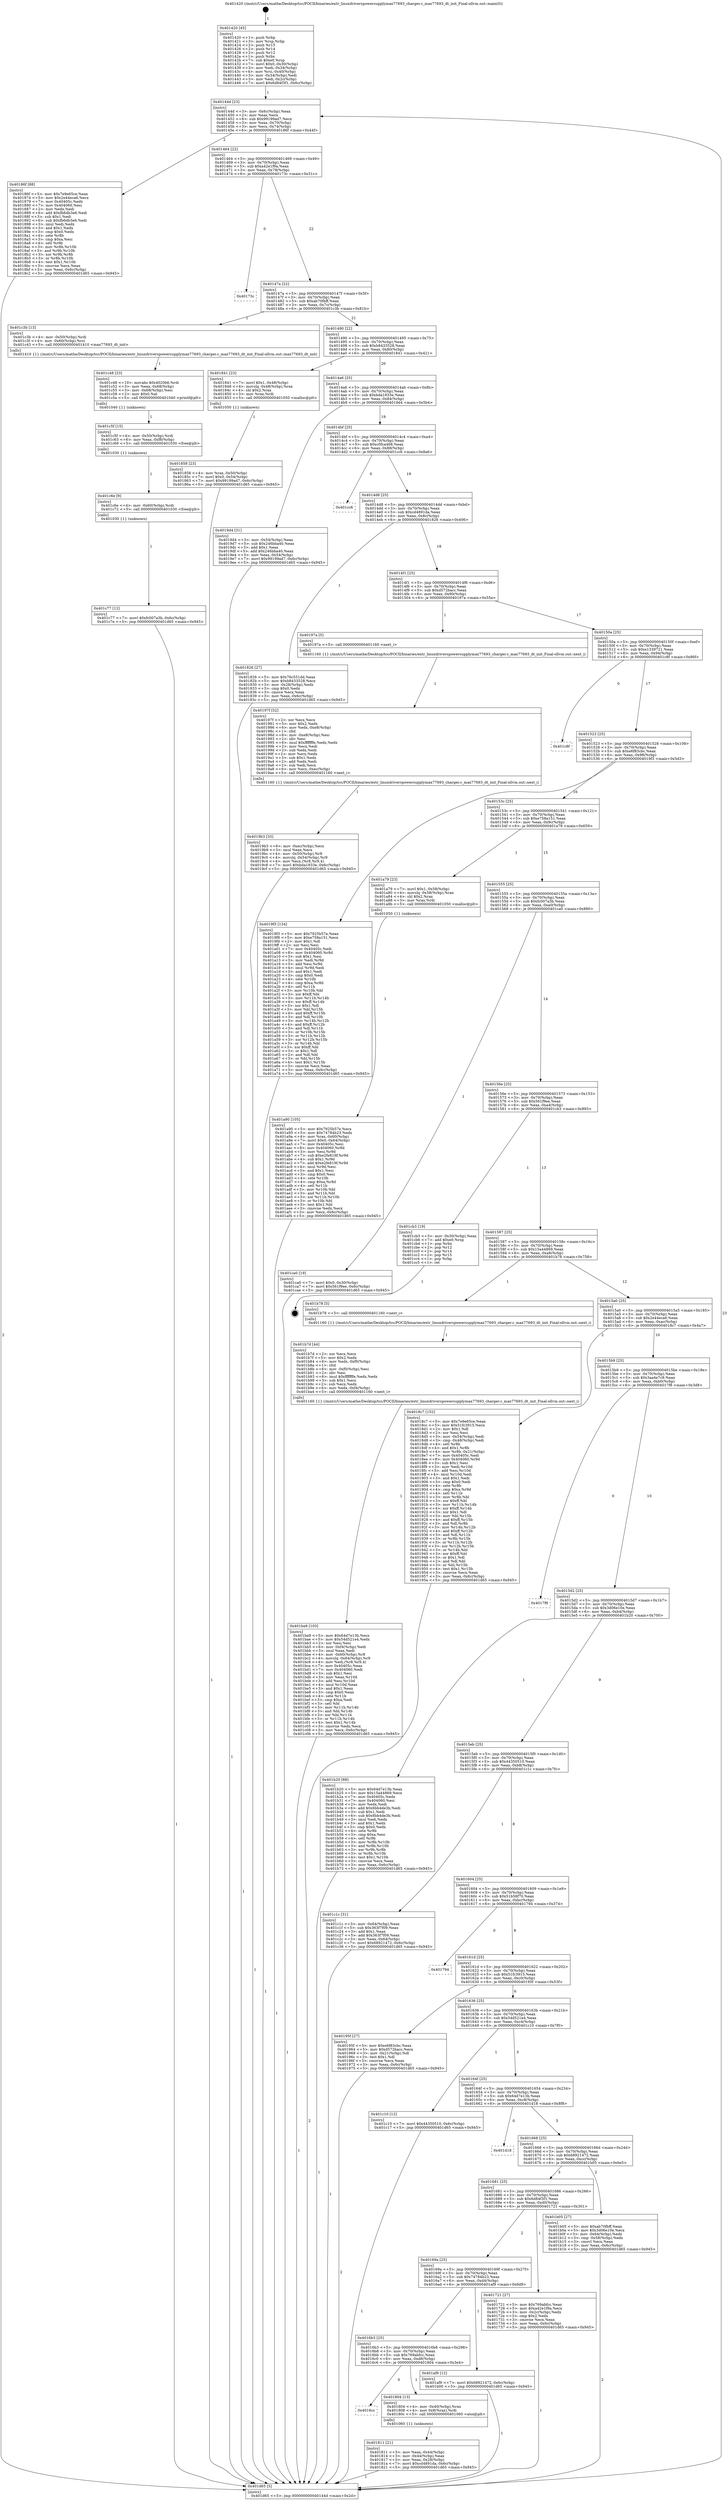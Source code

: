 digraph "0x401420" {
  label = "0x401420 (/mnt/c/Users/mathe/Desktop/tcc/POCII/binaries/extr_linuxdriverspowersupplymax77693_charger.c_max77693_dt_init_Final-ollvm.out::main(0))"
  labelloc = "t"
  node[shape=record]

  Entry [label="",width=0.3,height=0.3,shape=circle,fillcolor=black,style=filled]
  "0x40144d" [label="{
     0x40144d [23]\l
     | [instrs]\l
     &nbsp;&nbsp;0x40144d \<+3\>: mov -0x6c(%rbp),%eax\l
     &nbsp;&nbsp;0x401450 \<+2\>: mov %eax,%ecx\l
     &nbsp;&nbsp;0x401452 \<+6\>: sub $0x99199ad7,%ecx\l
     &nbsp;&nbsp;0x401458 \<+3\>: mov %eax,-0x70(%rbp)\l
     &nbsp;&nbsp;0x40145b \<+3\>: mov %ecx,-0x74(%rbp)\l
     &nbsp;&nbsp;0x40145e \<+6\>: je 000000000040186f \<main+0x44f\>\l
  }"]
  "0x40186f" [label="{
     0x40186f [88]\l
     | [instrs]\l
     &nbsp;&nbsp;0x40186f \<+5\>: mov $0x7e9e65ce,%eax\l
     &nbsp;&nbsp;0x401874 \<+5\>: mov $0x2e44eca6,%ecx\l
     &nbsp;&nbsp;0x401879 \<+7\>: mov 0x40405c,%edx\l
     &nbsp;&nbsp;0x401880 \<+7\>: mov 0x404060,%esi\l
     &nbsp;&nbsp;0x401887 \<+2\>: mov %edx,%edi\l
     &nbsp;&nbsp;0x401889 \<+6\>: add $0xfb6db3e6,%edi\l
     &nbsp;&nbsp;0x40188f \<+3\>: sub $0x1,%edi\l
     &nbsp;&nbsp;0x401892 \<+6\>: sub $0xfb6db3e6,%edi\l
     &nbsp;&nbsp;0x401898 \<+3\>: imul %edi,%edx\l
     &nbsp;&nbsp;0x40189b \<+3\>: and $0x1,%edx\l
     &nbsp;&nbsp;0x40189e \<+3\>: cmp $0x0,%edx\l
     &nbsp;&nbsp;0x4018a1 \<+4\>: sete %r8b\l
     &nbsp;&nbsp;0x4018a5 \<+3\>: cmp $0xa,%esi\l
     &nbsp;&nbsp;0x4018a8 \<+4\>: setl %r9b\l
     &nbsp;&nbsp;0x4018ac \<+3\>: mov %r8b,%r10b\l
     &nbsp;&nbsp;0x4018af \<+3\>: and %r9b,%r10b\l
     &nbsp;&nbsp;0x4018b2 \<+3\>: xor %r9b,%r8b\l
     &nbsp;&nbsp;0x4018b5 \<+3\>: or %r8b,%r10b\l
     &nbsp;&nbsp;0x4018b8 \<+4\>: test $0x1,%r10b\l
     &nbsp;&nbsp;0x4018bc \<+3\>: cmovne %ecx,%eax\l
     &nbsp;&nbsp;0x4018bf \<+3\>: mov %eax,-0x6c(%rbp)\l
     &nbsp;&nbsp;0x4018c2 \<+5\>: jmp 0000000000401d65 \<main+0x945\>\l
  }"]
  "0x401464" [label="{
     0x401464 [22]\l
     | [instrs]\l
     &nbsp;&nbsp;0x401464 \<+5\>: jmp 0000000000401469 \<main+0x49\>\l
     &nbsp;&nbsp;0x401469 \<+3\>: mov -0x70(%rbp),%eax\l
     &nbsp;&nbsp;0x40146c \<+5\>: sub $0xa42e1f9a,%eax\l
     &nbsp;&nbsp;0x401471 \<+3\>: mov %eax,-0x78(%rbp)\l
     &nbsp;&nbsp;0x401474 \<+6\>: je 000000000040173c \<main+0x31c\>\l
  }"]
  Exit [label="",width=0.3,height=0.3,shape=circle,fillcolor=black,style=filled,peripheries=2]
  "0x40173c" [label="{
     0x40173c\l
  }", style=dashed]
  "0x40147a" [label="{
     0x40147a [22]\l
     | [instrs]\l
     &nbsp;&nbsp;0x40147a \<+5\>: jmp 000000000040147f \<main+0x5f\>\l
     &nbsp;&nbsp;0x40147f \<+3\>: mov -0x70(%rbp),%eax\l
     &nbsp;&nbsp;0x401482 \<+5\>: sub $0xab70fbff,%eax\l
     &nbsp;&nbsp;0x401487 \<+3\>: mov %eax,-0x7c(%rbp)\l
     &nbsp;&nbsp;0x40148a \<+6\>: je 0000000000401c3b \<main+0x81b\>\l
  }"]
  "0x401c77" [label="{
     0x401c77 [12]\l
     | [instrs]\l
     &nbsp;&nbsp;0x401c77 \<+7\>: movl $0xfc007a3b,-0x6c(%rbp)\l
     &nbsp;&nbsp;0x401c7e \<+5\>: jmp 0000000000401d65 \<main+0x945\>\l
  }"]
  "0x401c3b" [label="{
     0x401c3b [13]\l
     | [instrs]\l
     &nbsp;&nbsp;0x401c3b \<+4\>: mov -0x50(%rbp),%rdi\l
     &nbsp;&nbsp;0x401c3f \<+4\>: mov -0x60(%rbp),%rsi\l
     &nbsp;&nbsp;0x401c43 \<+5\>: call 0000000000401410 \<max77693_dt_init\>\l
     | [calls]\l
     &nbsp;&nbsp;0x401410 \{1\} (/mnt/c/Users/mathe/Desktop/tcc/POCII/binaries/extr_linuxdriverspowersupplymax77693_charger.c_max77693_dt_init_Final-ollvm.out::max77693_dt_init)\l
  }"]
  "0x401490" [label="{
     0x401490 [22]\l
     | [instrs]\l
     &nbsp;&nbsp;0x401490 \<+5\>: jmp 0000000000401495 \<main+0x75\>\l
     &nbsp;&nbsp;0x401495 \<+3\>: mov -0x70(%rbp),%eax\l
     &nbsp;&nbsp;0x401498 \<+5\>: sub $0xb8433528,%eax\l
     &nbsp;&nbsp;0x40149d \<+3\>: mov %eax,-0x80(%rbp)\l
     &nbsp;&nbsp;0x4014a0 \<+6\>: je 0000000000401841 \<main+0x421\>\l
  }"]
  "0x401c6e" [label="{
     0x401c6e [9]\l
     | [instrs]\l
     &nbsp;&nbsp;0x401c6e \<+4\>: mov -0x60(%rbp),%rdi\l
     &nbsp;&nbsp;0x401c72 \<+5\>: call 0000000000401030 \<free@plt\>\l
     | [calls]\l
     &nbsp;&nbsp;0x401030 \{1\} (unknown)\l
  }"]
  "0x401841" [label="{
     0x401841 [23]\l
     | [instrs]\l
     &nbsp;&nbsp;0x401841 \<+7\>: movl $0x1,-0x48(%rbp)\l
     &nbsp;&nbsp;0x401848 \<+4\>: movslq -0x48(%rbp),%rax\l
     &nbsp;&nbsp;0x40184c \<+4\>: shl $0x2,%rax\l
     &nbsp;&nbsp;0x401850 \<+3\>: mov %rax,%rdi\l
     &nbsp;&nbsp;0x401853 \<+5\>: call 0000000000401050 \<malloc@plt\>\l
     | [calls]\l
     &nbsp;&nbsp;0x401050 \{1\} (unknown)\l
  }"]
  "0x4014a6" [label="{
     0x4014a6 [25]\l
     | [instrs]\l
     &nbsp;&nbsp;0x4014a6 \<+5\>: jmp 00000000004014ab \<main+0x8b\>\l
     &nbsp;&nbsp;0x4014ab \<+3\>: mov -0x70(%rbp),%eax\l
     &nbsp;&nbsp;0x4014ae \<+5\>: sub $0xbda1833e,%eax\l
     &nbsp;&nbsp;0x4014b3 \<+6\>: mov %eax,-0x84(%rbp)\l
     &nbsp;&nbsp;0x4014b9 \<+6\>: je 00000000004019d4 \<main+0x5b4\>\l
  }"]
  "0x401c5f" [label="{
     0x401c5f [15]\l
     | [instrs]\l
     &nbsp;&nbsp;0x401c5f \<+4\>: mov -0x50(%rbp),%rdi\l
     &nbsp;&nbsp;0x401c63 \<+6\>: mov %eax,-0xf8(%rbp)\l
     &nbsp;&nbsp;0x401c69 \<+5\>: call 0000000000401030 \<free@plt\>\l
     | [calls]\l
     &nbsp;&nbsp;0x401030 \{1\} (unknown)\l
  }"]
  "0x4019d4" [label="{
     0x4019d4 [31]\l
     | [instrs]\l
     &nbsp;&nbsp;0x4019d4 \<+3\>: mov -0x54(%rbp),%eax\l
     &nbsp;&nbsp;0x4019d7 \<+5\>: sub $0x246bba40,%eax\l
     &nbsp;&nbsp;0x4019dc \<+3\>: add $0x1,%eax\l
     &nbsp;&nbsp;0x4019df \<+5\>: add $0x246bba40,%eax\l
     &nbsp;&nbsp;0x4019e4 \<+3\>: mov %eax,-0x54(%rbp)\l
     &nbsp;&nbsp;0x4019e7 \<+7\>: movl $0x99199ad7,-0x6c(%rbp)\l
     &nbsp;&nbsp;0x4019ee \<+5\>: jmp 0000000000401d65 \<main+0x945\>\l
  }"]
  "0x4014bf" [label="{
     0x4014bf [25]\l
     | [instrs]\l
     &nbsp;&nbsp;0x4014bf \<+5\>: jmp 00000000004014c4 \<main+0xa4\>\l
     &nbsp;&nbsp;0x4014c4 \<+3\>: mov -0x70(%rbp),%eax\l
     &nbsp;&nbsp;0x4014c7 \<+5\>: sub $0xc0fca468,%eax\l
     &nbsp;&nbsp;0x4014cc \<+6\>: mov %eax,-0x88(%rbp)\l
     &nbsp;&nbsp;0x4014d2 \<+6\>: je 0000000000401cc6 \<main+0x8a6\>\l
  }"]
  "0x401c48" [label="{
     0x401c48 [23]\l
     | [instrs]\l
     &nbsp;&nbsp;0x401c48 \<+10\>: movabs $0x4020b6,%rdi\l
     &nbsp;&nbsp;0x401c52 \<+3\>: mov %eax,-0x68(%rbp)\l
     &nbsp;&nbsp;0x401c55 \<+3\>: mov -0x68(%rbp),%esi\l
     &nbsp;&nbsp;0x401c58 \<+2\>: mov $0x0,%al\l
     &nbsp;&nbsp;0x401c5a \<+5\>: call 0000000000401040 \<printf@plt\>\l
     | [calls]\l
     &nbsp;&nbsp;0x401040 \{1\} (unknown)\l
  }"]
  "0x401cc6" [label="{
     0x401cc6\l
  }", style=dashed]
  "0x4014d8" [label="{
     0x4014d8 [25]\l
     | [instrs]\l
     &nbsp;&nbsp;0x4014d8 \<+5\>: jmp 00000000004014dd \<main+0xbd\>\l
     &nbsp;&nbsp;0x4014dd \<+3\>: mov -0x70(%rbp),%eax\l
     &nbsp;&nbsp;0x4014e0 \<+5\>: sub $0xcd4891da,%eax\l
     &nbsp;&nbsp;0x4014e5 \<+6\>: mov %eax,-0x8c(%rbp)\l
     &nbsp;&nbsp;0x4014eb \<+6\>: je 0000000000401826 \<main+0x406\>\l
  }"]
  "0x401ba9" [label="{
     0x401ba9 [103]\l
     | [instrs]\l
     &nbsp;&nbsp;0x401ba9 \<+5\>: mov $0x64d7e13b,%ecx\l
     &nbsp;&nbsp;0x401bae \<+5\>: mov $0x54d521e4,%edx\l
     &nbsp;&nbsp;0x401bb3 \<+2\>: xor %esi,%esi\l
     &nbsp;&nbsp;0x401bb5 \<+6\>: mov -0xf4(%rbp),%edi\l
     &nbsp;&nbsp;0x401bbb \<+3\>: imul %eax,%edi\l
     &nbsp;&nbsp;0x401bbe \<+4\>: mov -0x60(%rbp),%r8\l
     &nbsp;&nbsp;0x401bc2 \<+4\>: movslq -0x64(%rbp),%r9\l
     &nbsp;&nbsp;0x401bc6 \<+4\>: mov %edi,(%r8,%r9,4)\l
     &nbsp;&nbsp;0x401bca \<+7\>: mov 0x40405c,%eax\l
     &nbsp;&nbsp;0x401bd1 \<+7\>: mov 0x404060,%edi\l
     &nbsp;&nbsp;0x401bd8 \<+3\>: sub $0x1,%esi\l
     &nbsp;&nbsp;0x401bdb \<+3\>: mov %eax,%r10d\l
     &nbsp;&nbsp;0x401bde \<+3\>: add %esi,%r10d\l
     &nbsp;&nbsp;0x401be1 \<+4\>: imul %r10d,%eax\l
     &nbsp;&nbsp;0x401be5 \<+3\>: and $0x1,%eax\l
     &nbsp;&nbsp;0x401be8 \<+3\>: cmp $0x0,%eax\l
     &nbsp;&nbsp;0x401beb \<+4\>: sete %r11b\l
     &nbsp;&nbsp;0x401bef \<+3\>: cmp $0xa,%edi\l
     &nbsp;&nbsp;0x401bf2 \<+3\>: setl %bl\l
     &nbsp;&nbsp;0x401bf5 \<+3\>: mov %r11b,%r14b\l
     &nbsp;&nbsp;0x401bf8 \<+3\>: and %bl,%r14b\l
     &nbsp;&nbsp;0x401bfb \<+3\>: xor %bl,%r11b\l
     &nbsp;&nbsp;0x401bfe \<+3\>: or %r11b,%r14b\l
     &nbsp;&nbsp;0x401c01 \<+4\>: test $0x1,%r14b\l
     &nbsp;&nbsp;0x401c05 \<+3\>: cmovne %edx,%ecx\l
     &nbsp;&nbsp;0x401c08 \<+3\>: mov %ecx,-0x6c(%rbp)\l
     &nbsp;&nbsp;0x401c0b \<+5\>: jmp 0000000000401d65 \<main+0x945\>\l
  }"]
  "0x401826" [label="{
     0x401826 [27]\l
     | [instrs]\l
     &nbsp;&nbsp;0x401826 \<+5\>: mov $0x76c551dd,%eax\l
     &nbsp;&nbsp;0x40182b \<+5\>: mov $0xb8433528,%ecx\l
     &nbsp;&nbsp;0x401830 \<+3\>: mov -0x28(%rbp),%edx\l
     &nbsp;&nbsp;0x401833 \<+3\>: cmp $0x0,%edx\l
     &nbsp;&nbsp;0x401836 \<+3\>: cmove %ecx,%eax\l
     &nbsp;&nbsp;0x401839 \<+3\>: mov %eax,-0x6c(%rbp)\l
     &nbsp;&nbsp;0x40183c \<+5\>: jmp 0000000000401d65 \<main+0x945\>\l
  }"]
  "0x4014f1" [label="{
     0x4014f1 [25]\l
     | [instrs]\l
     &nbsp;&nbsp;0x4014f1 \<+5\>: jmp 00000000004014f6 \<main+0xd6\>\l
     &nbsp;&nbsp;0x4014f6 \<+3\>: mov -0x70(%rbp),%eax\l
     &nbsp;&nbsp;0x4014f9 \<+5\>: sub $0xd572bacc,%eax\l
     &nbsp;&nbsp;0x4014fe \<+6\>: mov %eax,-0x90(%rbp)\l
     &nbsp;&nbsp;0x401504 \<+6\>: je 000000000040197a \<main+0x55a\>\l
  }"]
  "0x401b7d" [label="{
     0x401b7d [44]\l
     | [instrs]\l
     &nbsp;&nbsp;0x401b7d \<+2\>: xor %ecx,%ecx\l
     &nbsp;&nbsp;0x401b7f \<+5\>: mov $0x2,%edx\l
     &nbsp;&nbsp;0x401b84 \<+6\>: mov %edx,-0xf0(%rbp)\l
     &nbsp;&nbsp;0x401b8a \<+1\>: cltd\l
     &nbsp;&nbsp;0x401b8b \<+6\>: mov -0xf0(%rbp),%esi\l
     &nbsp;&nbsp;0x401b91 \<+2\>: idiv %esi\l
     &nbsp;&nbsp;0x401b93 \<+6\>: imul $0xfffffffe,%edx,%edx\l
     &nbsp;&nbsp;0x401b99 \<+3\>: sub $0x1,%ecx\l
     &nbsp;&nbsp;0x401b9c \<+2\>: sub %ecx,%edx\l
     &nbsp;&nbsp;0x401b9e \<+6\>: mov %edx,-0xf4(%rbp)\l
     &nbsp;&nbsp;0x401ba4 \<+5\>: call 0000000000401160 \<next_i\>\l
     | [calls]\l
     &nbsp;&nbsp;0x401160 \{1\} (/mnt/c/Users/mathe/Desktop/tcc/POCII/binaries/extr_linuxdriverspowersupplymax77693_charger.c_max77693_dt_init_Final-ollvm.out::next_i)\l
  }"]
  "0x40197a" [label="{
     0x40197a [5]\l
     | [instrs]\l
     &nbsp;&nbsp;0x40197a \<+5\>: call 0000000000401160 \<next_i\>\l
     | [calls]\l
     &nbsp;&nbsp;0x401160 \{1\} (/mnt/c/Users/mathe/Desktop/tcc/POCII/binaries/extr_linuxdriverspowersupplymax77693_charger.c_max77693_dt_init_Final-ollvm.out::next_i)\l
  }"]
  "0x40150a" [label="{
     0x40150a [25]\l
     | [instrs]\l
     &nbsp;&nbsp;0x40150a \<+5\>: jmp 000000000040150f \<main+0xef\>\l
     &nbsp;&nbsp;0x40150f \<+3\>: mov -0x70(%rbp),%eax\l
     &nbsp;&nbsp;0x401512 \<+5\>: sub $0xe1339721,%eax\l
     &nbsp;&nbsp;0x401517 \<+6\>: mov %eax,-0x94(%rbp)\l
     &nbsp;&nbsp;0x40151d \<+6\>: je 0000000000401c8f \<main+0x86f\>\l
  }"]
  "0x401a90" [label="{
     0x401a90 [105]\l
     | [instrs]\l
     &nbsp;&nbsp;0x401a90 \<+5\>: mov $0x7925b57e,%ecx\l
     &nbsp;&nbsp;0x401a95 \<+5\>: mov $0x74784b23,%edx\l
     &nbsp;&nbsp;0x401a9a \<+4\>: mov %rax,-0x60(%rbp)\l
     &nbsp;&nbsp;0x401a9e \<+7\>: movl $0x0,-0x64(%rbp)\l
     &nbsp;&nbsp;0x401aa5 \<+7\>: mov 0x40405c,%esi\l
     &nbsp;&nbsp;0x401aac \<+8\>: mov 0x404060,%r8d\l
     &nbsp;&nbsp;0x401ab4 \<+3\>: mov %esi,%r9d\l
     &nbsp;&nbsp;0x401ab7 \<+7\>: sub $0xe2fe819f,%r9d\l
     &nbsp;&nbsp;0x401abe \<+4\>: sub $0x1,%r9d\l
     &nbsp;&nbsp;0x401ac2 \<+7\>: add $0xe2fe819f,%r9d\l
     &nbsp;&nbsp;0x401ac9 \<+4\>: imul %r9d,%esi\l
     &nbsp;&nbsp;0x401acd \<+3\>: and $0x1,%esi\l
     &nbsp;&nbsp;0x401ad0 \<+3\>: cmp $0x0,%esi\l
     &nbsp;&nbsp;0x401ad3 \<+4\>: sete %r10b\l
     &nbsp;&nbsp;0x401ad7 \<+4\>: cmp $0xa,%r8d\l
     &nbsp;&nbsp;0x401adb \<+4\>: setl %r11b\l
     &nbsp;&nbsp;0x401adf \<+3\>: mov %r10b,%bl\l
     &nbsp;&nbsp;0x401ae2 \<+3\>: and %r11b,%bl\l
     &nbsp;&nbsp;0x401ae5 \<+3\>: xor %r11b,%r10b\l
     &nbsp;&nbsp;0x401ae8 \<+3\>: or %r10b,%bl\l
     &nbsp;&nbsp;0x401aeb \<+3\>: test $0x1,%bl\l
     &nbsp;&nbsp;0x401aee \<+3\>: cmovne %edx,%ecx\l
     &nbsp;&nbsp;0x401af1 \<+3\>: mov %ecx,-0x6c(%rbp)\l
     &nbsp;&nbsp;0x401af4 \<+5\>: jmp 0000000000401d65 \<main+0x945\>\l
  }"]
  "0x401c8f" [label="{
     0x401c8f\l
  }", style=dashed]
  "0x401523" [label="{
     0x401523 [25]\l
     | [instrs]\l
     &nbsp;&nbsp;0x401523 \<+5\>: jmp 0000000000401528 \<main+0x108\>\l
     &nbsp;&nbsp;0x401528 \<+3\>: mov -0x70(%rbp),%eax\l
     &nbsp;&nbsp;0x40152b \<+5\>: sub $0xe6f83cbc,%eax\l
     &nbsp;&nbsp;0x401530 \<+6\>: mov %eax,-0x98(%rbp)\l
     &nbsp;&nbsp;0x401536 \<+6\>: je 00000000004019f3 \<main+0x5d3\>\l
  }"]
  "0x4019b3" [label="{
     0x4019b3 [33]\l
     | [instrs]\l
     &nbsp;&nbsp;0x4019b3 \<+6\>: mov -0xec(%rbp),%ecx\l
     &nbsp;&nbsp;0x4019b9 \<+3\>: imul %eax,%ecx\l
     &nbsp;&nbsp;0x4019bc \<+4\>: mov -0x50(%rbp),%r8\l
     &nbsp;&nbsp;0x4019c0 \<+4\>: movslq -0x54(%rbp),%r9\l
     &nbsp;&nbsp;0x4019c4 \<+4\>: mov %ecx,(%r8,%r9,4)\l
     &nbsp;&nbsp;0x4019c8 \<+7\>: movl $0xbda1833e,-0x6c(%rbp)\l
     &nbsp;&nbsp;0x4019cf \<+5\>: jmp 0000000000401d65 \<main+0x945\>\l
  }"]
  "0x4019f3" [label="{
     0x4019f3 [134]\l
     | [instrs]\l
     &nbsp;&nbsp;0x4019f3 \<+5\>: mov $0x7925b57e,%eax\l
     &nbsp;&nbsp;0x4019f8 \<+5\>: mov $0xe758a151,%ecx\l
     &nbsp;&nbsp;0x4019fd \<+2\>: mov $0x1,%dl\l
     &nbsp;&nbsp;0x4019ff \<+2\>: xor %esi,%esi\l
     &nbsp;&nbsp;0x401a01 \<+7\>: mov 0x40405c,%edi\l
     &nbsp;&nbsp;0x401a08 \<+8\>: mov 0x404060,%r8d\l
     &nbsp;&nbsp;0x401a10 \<+3\>: sub $0x1,%esi\l
     &nbsp;&nbsp;0x401a13 \<+3\>: mov %edi,%r9d\l
     &nbsp;&nbsp;0x401a16 \<+3\>: add %esi,%r9d\l
     &nbsp;&nbsp;0x401a19 \<+4\>: imul %r9d,%edi\l
     &nbsp;&nbsp;0x401a1d \<+3\>: and $0x1,%edi\l
     &nbsp;&nbsp;0x401a20 \<+3\>: cmp $0x0,%edi\l
     &nbsp;&nbsp;0x401a23 \<+4\>: sete %r10b\l
     &nbsp;&nbsp;0x401a27 \<+4\>: cmp $0xa,%r8d\l
     &nbsp;&nbsp;0x401a2b \<+4\>: setl %r11b\l
     &nbsp;&nbsp;0x401a2f \<+3\>: mov %r10b,%bl\l
     &nbsp;&nbsp;0x401a32 \<+3\>: xor $0xff,%bl\l
     &nbsp;&nbsp;0x401a35 \<+3\>: mov %r11b,%r14b\l
     &nbsp;&nbsp;0x401a38 \<+4\>: xor $0xff,%r14b\l
     &nbsp;&nbsp;0x401a3c \<+3\>: xor $0x1,%dl\l
     &nbsp;&nbsp;0x401a3f \<+3\>: mov %bl,%r15b\l
     &nbsp;&nbsp;0x401a42 \<+4\>: and $0xff,%r15b\l
     &nbsp;&nbsp;0x401a46 \<+3\>: and %dl,%r10b\l
     &nbsp;&nbsp;0x401a49 \<+3\>: mov %r14b,%r12b\l
     &nbsp;&nbsp;0x401a4c \<+4\>: and $0xff,%r12b\l
     &nbsp;&nbsp;0x401a50 \<+3\>: and %dl,%r11b\l
     &nbsp;&nbsp;0x401a53 \<+3\>: or %r10b,%r15b\l
     &nbsp;&nbsp;0x401a56 \<+3\>: or %r11b,%r12b\l
     &nbsp;&nbsp;0x401a59 \<+3\>: xor %r12b,%r15b\l
     &nbsp;&nbsp;0x401a5c \<+3\>: or %r14b,%bl\l
     &nbsp;&nbsp;0x401a5f \<+3\>: xor $0xff,%bl\l
     &nbsp;&nbsp;0x401a62 \<+3\>: or $0x1,%dl\l
     &nbsp;&nbsp;0x401a65 \<+2\>: and %dl,%bl\l
     &nbsp;&nbsp;0x401a67 \<+3\>: or %bl,%r15b\l
     &nbsp;&nbsp;0x401a6a \<+4\>: test $0x1,%r15b\l
     &nbsp;&nbsp;0x401a6e \<+3\>: cmovne %ecx,%eax\l
     &nbsp;&nbsp;0x401a71 \<+3\>: mov %eax,-0x6c(%rbp)\l
     &nbsp;&nbsp;0x401a74 \<+5\>: jmp 0000000000401d65 \<main+0x945\>\l
  }"]
  "0x40153c" [label="{
     0x40153c [25]\l
     | [instrs]\l
     &nbsp;&nbsp;0x40153c \<+5\>: jmp 0000000000401541 \<main+0x121\>\l
     &nbsp;&nbsp;0x401541 \<+3\>: mov -0x70(%rbp),%eax\l
     &nbsp;&nbsp;0x401544 \<+5\>: sub $0xe758a151,%eax\l
     &nbsp;&nbsp;0x401549 \<+6\>: mov %eax,-0x9c(%rbp)\l
     &nbsp;&nbsp;0x40154f \<+6\>: je 0000000000401a79 \<main+0x659\>\l
  }"]
  "0x40197f" [label="{
     0x40197f [52]\l
     | [instrs]\l
     &nbsp;&nbsp;0x40197f \<+2\>: xor %ecx,%ecx\l
     &nbsp;&nbsp;0x401981 \<+5\>: mov $0x2,%edx\l
     &nbsp;&nbsp;0x401986 \<+6\>: mov %edx,-0xe8(%rbp)\l
     &nbsp;&nbsp;0x40198c \<+1\>: cltd\l
     &nbsp;&nbsp;0x40198d \<+6\>: mov -0xe8(%rbp),%esi\l
     &nbsp;&nbsp;0x401993 \<+2\>: idiv %esi\l
     &nbsp;&nbsp;0x401995 \<+6\>: imul $0xfffffffe,%edx,%edx\l
     &nbsp;&nbsp;0x40199b \<+2\>: mov %ecx,%edi\l
     &nbsp;&nbsp;0x40199d \<+2\>: sub %edx,%edi\l
     &nbsp;&nbsp;0x40199f \<+2\>: mov %ecx,%edx\l
     &nbsp;&nbsp;0x4019a1 \<+3\>: sub $0x1,%edx\l
     &nbsp;&nbsp;0x4019a4 \<+2\>: add %edx,%edi\l
     &nbsp;&nbsp;0x4019a6 \<+2\>: sub %edi,%ecx\l
     &nbsp;&nbsp;0x4019a8 \<+6\>: mov %ecx,-0xec(%rbp)\l
     &nbsp;&nbsp;0x4019ae \<+5\>: call 0000000000401160 \<next_i\>\l
     | [calls]\l
     &nbsp;&nbsp;0x401160 \{1\} (/mnt/c/Users/mathe/Desktop/tcc/POCII/binaries/extr_linuxdriverspowersupplymax77693_charger.c_max77693_dt_init_Final-ollvm.out::next_i)\l
  }"]
  "0x401a79" [label="{
     0x401a79 [23]\l
     | [instrs]\l
     &nbsp;&nbsp;0x401a79 \<+7\>: movl $0x1,-0x58(%rbp)\l
     &nbsp;&nbsp;0x401a80 \<+4\>: movslq -0x58(%rbp),%rax\l
     &nbsp;&nbsp;0x401a84 \<+4\>: shl $0x2,%rax\l
     &nbsp;&nbsp;0x401a88 \<+3\>: mov %rax,%rdi\l
     &nbsp;&nbsp;0x401a8b \<+5\>: call 0000000000401050 \<malloc@plt\>\l
     | [calls]\l
     &nbsp;&nbsp;0x401050 \{1\} (unknown)\l
  }"]
  "0x401555" [label="{
     0x401555 [25]\l
     | [instrs]\l
     &nbsp;&nbsp;0x401555 \<+5\>: jmp 000000000040155a \<main+0x13a\>\l
     &nbsp;&nbsp;0x40155a \<+3\>: mov -0x70(%rbp),%eax\l
     &nbsp;&nbsp;0x40155d \<+5\>: sub $0xfc007a3b,%eax\l
     &nbsp;&nbsp;0x401562 \<+6\>: mov %eax,-0xa0(%rbp)\l
     &nbsp;&nbsp;0x401568 \<+6\>: je 0000000000401ca0 \<main+0x880\>\l
  }"]
  "0x401858" [label="{
     0x401858 [23]\l
     | [instrs]\l
     &nbsp;&nbsp;0x401858 \<+4\>: mov %rax,-0x50(%rbp)\l
     &nbsp;&nbsp;0x40185c \<+7\>: movl $0x0,-0x54(%rbp)\l
     &nbsp;&nbsp;0x401863 \<+7\>: movl $0x99199ad7,-0x6c(%rbp)\l
     &nbsp;&nbsp;0x40186a \<+5\>: jmp 0000000000401d65 \<main+0x945\>\l
  }"]
  "0x401ca0" [label="{
     0x401ca0 [19]\l
     | [instrs]\l
     &nbsp;&nbsp;0x401ca0 \<+7\>: movl $0x0,-0x30(%rbp)\l
     &nbsp;&nbsp;0x401ca7 \<+7\>: movl $0x561f9ee,-0x6c(%rbp)\l
     &nbsp;&nbsp;0x401cae \<+5\>: jmp 0000000000401d65 \<main+0x945\>\l
  }"]
  "0x40156e" [label="{
     0x40156e [25]\l
     | [instrs]\l
     &nbsp;&nbsp;0x40156e \<+5\>: jmp 0000000000401573 \<main+0x153\>\l
     &nbsp;&nbsp;0x401573 \<+3\>: mov -0x70(%rbp),%eax\l
     &nbsp;&nbsp;0x401576 \<+5\>: sub $0x561f9ee,%eax\l
     &nbsp;&nbsp;0x40157b \<+6\>: mov %eax,-0xa4(%rbp)\l
     &nbsp;&nbsp;0x401581 \<+6\>: je 0000000000401cb3 \<main+0x893\>\l
  }"]
  "0x401811" [label="{
     0x401811 [21]\l
     | [instrs]\l
     &nbsp;&nbsp;0x401811 \<+3\>: mov %eax,-0x44(%rbp)\l
     &nbsp;&nbsp;0x401814 \<+3\>: mov -0x44(%rbp),%eax\l
     &nbsp;&nbsp;0x401817 \<+3\>: mov %eax,-0x28(%rbp)\l
     &nbsp;&nbsp;0x40181a \<+7\>: movl $0xcd4891da,-0x6c(%rbp)\l
     &nbsp;&nbsp;0x401821 \<+5\>: jmp 0000000000401d65 \<main+0x945\>\l
  }"]
  "0x401cb3" [label="{
     0x401cb3 [19]\l
     | [instrs]\l
     &nbsp;&nbsp;0x401cb3 \<+3\>: mov -0x30(%rbp),%eax\l
     &nbsp;&nbsp;0x401cb6 \<+7\>: add $0xe0,%rsp\l
     &nbsp;&nbsp;0x401cbd \<+1\>: pop %rbx\l
     &nbsp;&nbsp;0x401cbe \<+2\>: pop %r12\l
     &nbsp;&nbsp;0x401cc0 \<+2\>: pop %r14\l
     &nbsp;&nbsp;0x401cc2 \<+2\>: pop %r15\l
     &nbsp;&nbsp;0x401cc4 \<+1\>: pop %rbp\l
     &nbsp;&nbsp;0x401cc5 \<+1\>: ret\l
  }"]
  "0x401587" [label="{
     0x401587 [25]\l
     | [instrs]\l
     &nbsp;&nbsp;0x401587 \<+5\>: jmp 000000000040158c \<main+0x16c\>\l
     &nbsp;&nbsp;0x40158c \<+3\>: mov -0x70(%rbp),%eax\l
     &nbsp;&nbsp;0x40158f \<+5\>: sub $0x15a44869,%eax\l
     &nbsp;&nbsp;0x401594 \<+6\>: mov %eax,-0xa8(%rbp)\l
     &nbsp;&nbsp;0x40159a \<+6\>: je 0000000000401b78 \<main+0x758\>\l
  }"]
  "0x4016cc" [label="{
     0x4016cc\l
  }", style=dashed]
  "0x401b78" [label="{
     0x401b78 [5]\l
     | [instrs]\l
     &nbsp;&nbsp;0x401b78 \<+5\>: call 0000000000401160 \<next_i\>\l
     | [calls]\l
     &nbsp;&nbsp;0x401160 \{1\} (/mnt/c/Users/mathe/Desktop/tcc/POCII/binaries/extr_linuxdriverspowersupplymax77693_charger.c_max77693_dt_init_Final-ollvm.out::next_i)\l
  }"]
  "0x4015a0" [label="{
     0x4015a0 [25]\l
     | [instrs]\l
     &nbsp;&nbsp;0x4015a0 \<+5\>: jmp 00000000004015a5 \<main+0x185\>\l
     &nbsp;&nbsp;0x4015a5 \<+3\>: mov -0x70(%rbp),%eax\l
     &nbsp;&nbsp;0x4015a8 \<+5\>: sub $0x2e44eca6,%eax\l
     &nbsp;&nbsp;0x4015ad \<+6\>: mov %eax,-0xac(%rbp)\l
     &nbsp;&nbsp;0x4015b3 \<+6\>: je 00000000004018c7 \<main+0x4a7\>\l
  }"]
  "0x401804" [label="{
     0x401804 [13]\l
     | [instrs]\l
     &nbsp;&nbsp;0x401804 \<+4\>: mov -0x40(%rbp),%rax\l
     &nbsp;&nbsp;0x401808 \<+4\>: mov 0x8(%rax),%rdi\l
     &nbsp;&nbsp;0x40180c \<+5\>: call 0000000000401060 \<atoi@plt\>\l
     | [calls]\l
     &nbsp;&nbsp;0x401060 \{1\} (unknown)\l
  }"]
  "0x4018c7" [label="{
     0x4018c7 [152]\l
     | [instrs]\l
     &nbsp;&nbsp;0x4018c7 \<+5\>: mov $0x7e9e65ce,%eax\l
     &nbsp;&nbsp;0x4018cc \<+5\>: mov $0x51fc3915,%ecx\l
     &nbsp;&nbsp;0x4018d1 \<+2\>: mov $0x1,%dl\l
     &nbsp;&nbsp;0x4018d3 \<+2\>: xor %esi,%esi\l
     &nbsp;&nbsp;0x4018d5 \<+3\>: mov -0x54(%rbp),%edi\l
     &nbsp;&nbsp;0x4018d8 \<+3\>: cmp -0x48(%rbp),%edi\l
     &nbsp;&nbsp;0x4018db \<+4\>: setl %r8b\l
     &nbsp;&nbsp;0x4018df \<+4\>: and $0x1,%r8b\l
     &nbsp;&nbsp;0x4018e3 \<+4\>: mov %r8b,-0x21(%rbp)\l
     &nbsp;&nbsp;0x4018e7 \<+7\>: mov 0x40405c,%edi\l
     &nbsp;&nbsp;0x4018ee \<+8\>: mov 0x404060,%r9d\l
     &nbsp;&nbsp;0x4018f6 \<+3\>: sub $0x1,%esi\l
     &nbsp;&nbsp;0x4018f9 \<+3\>: mov %edi,%r10d\l
     &nbsp;&nbsp;0x4018fc \<+3\>: add %esi,%r10d\l
     &nbsp;&nbsp;0x4018ff \<+4\>: imul %r10d,%edi\l
     &nbsp;&nbsp;0x401903 \<+3\>: and $0x1,%edi\l
     &nbsp;&nbsp;0x401906 \<+3\>: cmp $0x0,%edi\l
     &nbsp;&nbsp;0x401909 \<+4\>: sete %r8b\l
     &nbsp;&nbsp;0x40190d \<+4\>: cmp $0xa,%r9d\l
     &nbsp;&nbsp;0x401911 \<+4\>: setl %r11b\l
     &nbsp;&nbsp;0x401915 \<+3\>: mov %r8b,%bl\l
     &nbsp;&nbsp;0x401918 \<+3\>: xor $0xff,%bl\l
     &nbsp;&nbsp;0x40191b \<+3\>: mov %r11b,%r14b\l
     &nbsp;&nbsp;0x40191e \<+4\>: xor $0xff,%r14b\l
     &nbsp;&nbsp;0x401922 \<+3\>: xor $0x1,%dl\l
     &nbsp;&nbsp;0x401925 \<+3\>: mov %bl,%r15b\l
     &nbsp;&nbsp;0x401928 \<+4\>: and $0xff,%r15b\l
     &nbsp;&nbsp;0x40192c \<+3\>: and %dl,%r8b\l
     &nbsp;&nbsp;0x40192f \<+3\>: mov %r14b,%r12b\l
     &nbsp;&nbsp;0x401932 \<+4\>: and $0xff,%r12b\l
     &nbsp;&nbsp;0x401936 \<+3\>: and %dl,%r11b\l
     &nbsp;&nbsp;0x401939 \<+3\>: or %r8b,%r15b\l
     &nbsp;&nbsp;0x40193c \<+3\>: or %r11b,%r12b\l
     &nbsp;&nbsp;0x40193f \<+3\>: xor %r12b,%r15b\l
     &nbsp;&nbsp;0x401942 \<+3\>: or %r14b,%bl\l
     &nbsp;&nbsp;0x401945 \<+3\>: xor $0xff,%bl\l
     &nbsp;&nbsp;0x401948 \<+3\>: or $0x1,%dl\l
     &nbsp;&nbsp;0x40194b \<+2\>: and %dl,%bl\l
     &nbsp;&nbsp;0x40194d \<+3\>: or %bl,%r15b\l
     &nbsp;&nbsp;0x401950 \<+4\>: test $0x1,%r15b\l
     &nbsp;&nbsp;0x401954 \<+3\>: cmovne %ecx,%eax\l
     &nbsp;&nbsp;0x401957 \<+3\>: mov %eax,-0x6c(%rbp)\l
     &nbsp;&nbsp;0x40195a \<+5\>: jmp 0000000000401d65 \<main+0x945\>\l
  }"]
  "0x4015b9" [label="{
     0x4015b9 [25]\l
     | [instrs]\l
     &nbsp;&nbsp;0x4015b9 \<+5\>: jmp 00000000004015be \<main+0x19e\>\l
     &nbsp;&nbsp;0x4015be \<+3\>: mov -0x70(%rbp),%eax\l
     &nbsp;&nbsp;0x4015c1 \<+5\>: sub $0x3aa4e7c9,%eax\l
     &nbsp;&nbsp;0x4015c6 \<+6\>: mov %eax,-0xb0(%rbp)\l
     &nbsp;&nbsp;0x4015cc \<+6\>: je 00000000004017f8 \<main+0x3d8\>\l
  }"]
  "0x4016b3" [label="{
     0x4016b3 [25]\l
     | [instrs]\l
     &nbsp;&nbsp;0x4016b3 \<+5\>: jmp 00000000004016b8 \<main+0x298\>\l
     &nbsp;&nbsp;0x4016b8 \<+3\>: mov -0x70(%rbp),%eax\l
     &nbsp;&nbsp;0x4016bb \<+5\>: sub $0x769abfcc,%eax\l
     &nbsp;&nbsp;0x4016c0 \<+6\>: mov %eax,-0xd8(%rbp)\l
     &nbsp;&nbsp;0x4016c6 \<+6\>: je 0000000000401804 \<main+0x3e4\>\l
  }"]
  "0x4017f8" [label="{
     0x4017f8\l
  }", style=dashed]
  "0x4015d2" [label="{
     0x4015d2 [25]\l
     | [instrs]\l
     &nbsp;&nbsp;0x4015d2 \<+5\>: jmp 00000000004015d7 \<main+0x1b7\>\l
     &nbsp;&nbsp;0x4015d7 \<+3\>: mov -0x70(%rbp),%eax\l
     &nbsp;&nbsp;0x4015da \<+5\>: sub $0x3d06e10e,%eax\l
     &nbsp;&nbsp;0x4015df \<+6\>: mov %eax,-0xb4(%rbp)\l
     &nbsp;&nbsp;0x4015e5 \<+6\>: je 0000000000401b20 \<main+0x700\>\l
  }"]
  "0x401af9" [label="{
     0x401af9 [12]\l
     | [instrs]\l
     &nbsp;&nbsp;0x401af9 \<+7\>: movl $0x68921472,-0x6c(%rbp)\l
     &nbsp;&nbsp;0x401b00 \<+5\>: jmp 0000000000401d65 \<main+0x945\>\l
  }"]
  "0x401b20" [label="{
     0x401b20 [88]\l
     | [instrs]\l
     &nbsp;&nbsp;0x401b20 \<+5\>: mov $0x64d7e13b,%eax\l
     &nbsp;&nbsp;0x401b25 \<+5\>: mov $0x15a44869,%ecx\l
     &nbsp;&nbsp;0x401b2a \<+7\>: mov 0x40405c,%edx\l
     &nbsp;&nbsp;0x401b31 \<+7\>: mov 0x404060,%esi\l
     &nbsp;&nbsp;0x401b38 \<+2\>: mov %edx,%edi\l
     &nbsp;&nbsp;0x401b3a \<+6\>: add $0x6bb4de3b,%edi\l
     &nbsp;&nbsp;0x401b40 \<+3\>: sub $0x1,%edi\l
     &nbsp;&nbsp;0x401b43 \<+6\>: sub $0x6bb4de3b,%edi\l
     &nbsp;&nbsp;0x401b49 \<+3\>: imul %edi,%edx\l
     &nbsp;&nbsp;0x401b4c \<+3\>: and $0x1,%edx\l
     &nbsp;&nbsp;0x401b4f \<+3\>: cmp $0x0,%edx\l
     &nbsp;&nbsp;0x401b52 \<+4\>: sete %r8b\l
     &nbsp;&nbsp;0x401b56 \<+3\>: cmp $0xa,%esi\l
     &nbsp;&nbsp;0x401b59 \<+4\>: setl %r9b\l
     &nbsp;&nbsp;0x401b5d \<+3\>: mov %r8b,%r10b\l
     &nbsp;&nbsp;0x401b60 \<+3\>: and %r9b,%r10b\l
     &nbsp;&nbsp;0x401b63 \<+3\>: xor %r9b,%r8b\l
     &nbsp;&nbsp;0x401b66 \<+3\>: or %r8b,%r10b\l
     &nbsp;&nbsp;0x401b69 \<+4\>: test $0x1,%r10b\l
     &nbsp;&nbsp;0x401b6d \<+3\>: cmovne %ecx,%eax\l
     &nbsp;&nbsp;0x401b70 \<+3\>: mov %eax,-0x6c(%rbp)\l
     &nbsp;&nbsp;0x401b73 \<+5\>: jmp 0000000000401d65 \<main+0x945\>\l
  }"]
  "0x4015eb" [label="{
     0x4015eb [25]\l
     | [instrs]\l
     &nbsp;&nbsp;0x4015eb \<+5\>: jmp 00000000004015f0 \<main+0x1d0\>\l
     &nbsp;&nbsp;0x4015f0 \<+3\>: mov -0x70(%rbp),%eax\l
     &nbsp;&nbsp;0x4015f3 \<+5\>: sub $0x44350510,%eax\l
     &nbsp;&nbsp;0x4015f8 \<+6\>: mov %eax,-0xb8(%rbp)\l
     &nbsp;&nbsp;0x4015fe \<+6\>: je 0000000000401c1c \<main+0x7fc\>\l
  }"]
  "0x401420" [label="{
     0x401420 [45]\l
     | [instrs]\l
     &nbsp;&nbsp;0x401420 \<+1\>: push %rbp\l
     &nbsp;&nbsp;0x401421 \<+3\>: mov %rsp,%rbp\l
     &nbsp;&nbsp;0x401424 \<+2\>: push %r15\l
     &nbsp;&nbsp;0x401426 \<+2\>: push %r14\l
     &nbsp;&nbsp;0x401428 \<+2\>: push %r12\l
     &nbsp;&nbsp;0x40142a \<+1\>: push %rbx\l
     &nbsp;&nbsp;0x40142b \<+7\>: sub $0xe0,%rsp\l
     &nbsp;&nbsp;0x401432 \<+7\>: movl $0x0,-0x30(%rbp)\l
     &nbsp;&nbsp;0x401439 \<+3\>: mov %edi,-0x34(%rbp)\l
     &nbsp;&nbsp;0x40143c \<+4\>: mov %rsi,-0x40(%rbp)\l
     &nbsp;&nbsp;0x401440 \<+3\>: mov -0x34(%rbp),%edi\l
     &nbsp;&nbsp;0x401443 \<+3\>: mov %edi,-0x2c(%rbp)\l
     &nbsp;&nbsp;0x401446 \<+7\>: movl $0x6d84f3f1,-0x6c(%rbp)\l
  }"]
  "0x401c1c" [label="{
     0x401c1c [31]\l
     | [instrs]\l
     &nbsp;&nbsp;0x401c1c \<+3\>: mov -0x64(%rbp),%eax\l
     &nbsp;&nbsp;0x401c1f \<+5\>: sub $0x363f7f09,%eax\l
     &nbsp;&nbsp;0x401c24 \<+3\>: add $0x1,%eax\l
     &nbsp;&nbsp;0x401c27 \<+5\>: add $0x363f7f09,%eax\l
     &nbsp;&nbsp;0x401c2c \<+3\>: mov %eax,-0x64(%rbp)\l
     &nbsp;&nbsp;0x401c2f \<+7\>: movl $0x68921472,-0x6c(%rbp)\l
     &nbsp;&nbsp;0x401c36 \<+5\>: jmp 0000000000401d65 \<main+0x945\>\l
  }"]
  "0x401604" [label="{
     0x401604 [25]\l
     | [instrs]\l
     &nbsp;&nbsp;0x401604 \<+5\>: jmp 0000000000401609 \<main+0x1e9\>\l
     &nbsp;&nbsp;0x401609 \<+3\>: mov -0x70(%rbp),%eax\l
     &nbsp;&nbsp;0x40160c \<+5\>: sub $0x51b58f70,%eax\l
     &nbsp;&nbsp;0x401611 \<+6\>: mov %eax,-0xbc(%rbp)\l
     &nbsp;&nbsp;0x401617 \<+6\>: je 0000000000401794 \<main+0x374\>\l
  }"]
  "0x401d65" [label="{
     0x401d65 [5]\l
     | [instrs]\l
     &nbsp;&nbsp;0x401d65 \<+5\>: jmp 000000000040144d \<main+0x2d\>\l
  }"]
  "0x401794" [label="{
     0x401794\l
  }", style=dashed]
  "0x40161d" [label="{
     0x40161d [25]\l
     | [instrs]\l
     &nbsp;&nbsp;0x40161d \<+5\>: jmp 0000000000401622 \<main+0x202\>\l
     &nbsp;&nbsp;0x401622 \<+3\>: mov -0x70(%rbp),%eax\l
     &nbsp;&nbsp;0x401625 \<+5\>: sub $0x51fc3915,%eax\l
     &nbsp;&nbsp;0x40162a \<+6\>: mov %eax,-0xc0(%rbp)\l
     &nbsp;&nbsp;0x401630 \<+6\>: je 000000000040195f \<main+0x53f\>\l
  }"]
  "0x40169a" [label="{
     0x40169a [25]\l
     | [instrs]\l
     &nbsp;&nbsp;0x40169a \<+5\>: jmp 000000000040169f \<main+0x27f\>\l
     &nbsp;&nbsp;0x40169f \<+3\>: mov -0x70(%rbp),%eax\l
     &nbsp;&nbsp;0x4016a2 \<+5\>: sub $0x74784b23,%eax\l
     &nbsp;&nbsp;0x4016a7 \<+6\>: mov %eax,-0xd4(%rbp)\l
     &nbsp;&nbsp;0x4016ad \<+6\>: je 0000000000401af9 \<main+0x6d9\>\l
  }"]
  "0x40195f" [label="{
     0x40195f [27]\l
     | [instrs]\l
     &nbsp;&nbsp;0x40195f \<+5\>: mov $0xe6f83cbc,%eax\l
     &nbsp;&nbsp;0x401964 \<+5\>: mov $0xd572bacc,%ecx\l
     &nbsp;&nbsp;0x401969 \<+3\>: mov -0x21(%rbp),%dl\l
     &nbsp;&nbsp;0x40196c \<+3\>: test $0x1,%dl\l
     &nbsp;&nbsp;0x40196f \<+3\>: cmovne %ecx,%eax\l
     &nbsp;&nbsp;0x401972 \<+3\>: mov %eax,-0x6c(%rbp)\l
     &nbsp;&nbsp;0x401975 \<+5\>: jmp 0000000000401d65 \<main+0x945\>\l
  }"]
  "0x401636" [label="{
     0x401636 [25]\l
     | [instrs]\l
     &nbsp;&nbsp;0x401636 \<+5\>: jmp 000000000040163b \<main+0x21b\>\l
     &nbsp;&nbsp;0x40163b \<+3\>: mov -0x70(%rbp),%eax\l
     &nbsp;&nbsp;0x40163e \<+5\>: sub $0x54d521e4,%eax\l
     &nbsp;&nbsp;0x401643 \<+6\>: mov %eax,-0xc4(%rbp)\l
     &nbsp;&nbsp;0x401649 \<+6\>: je 0000000000401c10 \<main+0x7f0\>\l
  }"]
  "0x401721" [label="{
     0x401721 [27]\l
     | [instrs]\l
     &nbsp;&nbsp;0x401721 \<+5\>: mov $0x769abfcc,%eax\l
     &nbsp;&nbsp;0x401726 \<+5\>: mov $0xa42e1f9a,%ecx\l
     &nbsp;&nbsp;0x40172b \<+3\>: mov -0x2c(%rbp),%edx\l
     &nbsp;&nbsp;0x40172e \<+3\>: cmp $0x2,%edx\l
     &nbsp;&nbsp;0x401731 \<+3\>: cmovne %ecx,%eax\l
     &nbsp;&nbsp;0x401734 \<+3\>: mov %eax,-0x6c(%rbp)\l
     &nbsp;&nbsp;0x401737 \<+5\>: jmp 0000000000401d65 \<main+0x945\>\l
  }"]
  "0x401c10" [label="{
     0x401c10 [12]\l
     | [instrs]\l
     &nbsp;&nbsp;0x401c10 \<+7\>: movl $0x44350510,-0x6c(%rbp)\l
     &nbsp;&nbsp;0x401c17 \<+5\>: jmp 0000000000401d65 \<main+0x945\>\l
  }"]
  "0x40164f" [label="{
     0x40164f [25]\l
     | [instrs]\l
     &nbsp;&nbsp;0x40164f \<+5\>: jmp 0000000000401654 \<main+0x234\>\l
     &nbsp;&nbsp;0x401654 \<+3\>: mov -0x70(%rbp),%eax\l
     &nbsp;&nbsp;0x401657 \<+5\>: sub $0x64d7e13b,%eax\l
     &nbsp;&nbsp;0x40165c \<+6\>: mov %eax,-0xc8(%rbp)\l
     &nbsp;&nbsp;0x401662 \<+6\>: je 0000000000401d18 \<main+0x8f8\>\l
  }"]
  "0x401681" [label="{
     0x401681 [25]\l
     | [instrs]\l
     &nbsp;&nbsp;0x401681 \<+5\>: jmp 0000000000401686 \<main+0x266\>\l
     &nbsp;&nbsp;0x401686 \<+3\>: mov -0x70(%rbp),%eax\l
     &nbsp;&nbsp;0x401689 \<+5\>: sub $0x6d84f3f1,%eax\l
     &nbsp;&nbsp;0x40168e \<+6\>: mov %eax,-0xd0(%rbp)\l
     &nbsp;&nbsp;0x401694 \<+6\>: je 0000000000401721 \<main+0x301\>\l
  }"]
  "0x401d18" [label="{
     0x401d18\l
  }", style=dashed]
  "0x401668" [label="{
     0x401668 [25]\l
     | [instrs]\l
     &nbsp;&nbsp;0x401668 \<+5\>: jmp 000000000040166d \<main+0x24d\>\l
     &nbsp;&nbsp;0x40166d \<+3\>: mov -0x70(%rbp),%eax\l
     &nbsp;&nbsp;0x401670 \<+5\>: sub $0x68921472,%eax\l
     &nbsp;&nbsp;0x401675 \<+6\>: mov %eax,-0xcc(%rbp)\l
     &nbsp;&nbsp;0x40167b \<+6\>: je 0000000000401b05 \<main+0x6e5\>\l
  }"]
  "0x401b05" [label="{
     0x401b05 [27]\l
     | [instrs]\l
     &nbsp;&nbsp;0x401b05 \<+5\>: mov $0xab70fbff,%eax\l
     &nbsp;&nbsp;0x401b0a \<+5\>: mov $0x3d06e10e,%ecx\l
     &nbsp;&nbsp;0x401b0f \<+3\>: mov -0x64(%rbp),%edx\l
     &nbsp;&nbsp;0x401b12 \<+3\>: cmp -0x58(%rbp),%edx\l
     &nbsp;&nbsp;0x401b15 \<+3\>: cmovl %ecx,%eax\l
     &nbsp;&nbsp;0x401b18 \<+3\>: mov %eax,-0x6c(%rbp)\l
     &nbsp;&nbsp;0x401b1b \<+5\>: jmp 0000000000401d65 \<main+0x945\>\l
  }"]
  Entry -> "0x401420" [label=" 1"]
  "0x40144d" -> "0x40186f" [label=" 2"]
  "0x40144d" -> "0x401464" [label=" 22"]
  "0x401cb3" -> Exit [label=" 1"]
  "0x401464" -> "0x40173c" [label=" 0"]
  "0x401464" -> "0x40147a" [label=" 22"]
  "0x401ca0" -> "0x401d65" [label=" 1"]
  "0x40147a" -> "0x401c3b" [label=" 1"]
  "0x40147a" -> "0x401490" [label=" 21"]
  "0x401c77" -> "0x401d65" [label=" 1"]
  "0x401490" -> "0x401841" [label=" 1"]
  "0x401490" -> "0x4014a6" [label=" 20"]
  "0x401c6e" -> "0x401c77" [label=" 1"]
  "0x4014a6" -> "0x4019d4" [label=" 1"]
  "0x4014a6" -> "0x4014bf" [label=" 19"]
  "0x401c5f" -> "0x401c6e" [label=" 1"]
  "0x4014bf" -> "0x401cc6" [label=" 0"]
  "0x4014bf" -> "0x4014d8" [label=" 19"]
  "0x401c48" -> "0x401c5f" [label=" 1"]
  "0x4014d8" -> "0x401826" [label=" 1"]
  "0x4014d8" -> "0x4014f1" [label=" 18"]
  "0x401c3b" -> "0x401c48" [label=" 1"]
  "0x4014f1" -> "0x40197a" [label=" 1"]
  "0x4014f1" -> "0x40150a" [label=" 17"]
  "0x401c1c" -> "0x401d65" [label=" 1"]
  "0x40150a" -> "0x401c8f" [label=" 0"]
  "0x40150a" -> "0x401523" [label=" 17"]
  "0x401c10" -> "0x401d65" [label=" 1"]
  "0x401523" -> "0x4019f3" [label=" 1"]
  "0x401523" -> "0x40153c" [label=" 16"]
  "0x401ba9" -> "0x401d65" [label=" 1"]
  "0x40153c" -> "0x401a79" [label=" 1"]
  "0x40153c" -> "0x401555" [label=" 15"]
  "0x401b7d" -> "0x401ba9" [label=" 1"]
  "0x401555" -> "0x401ca0" [label=" 1"]
  "0x401555" -> "0x40156e" [label=" 14"]
  "0x401b78" -> "0x401b7d" [label=" 1"]
  "0x40156e" -> "0x401cb3" [label=" 1"]
  "0x40156e" -> "0x401587" [label=" 13"]
  "0x401b20" -> "0x401d65" [label=" 1"]
  "0x401587" -> "0x401b78" [label=" 1"]
  "0x401587" -> "0x4015a0" [label=" 12"]
  "0x401b05" -> "0x401d65" [label=" 2"]
  "0x4015a0" -> "0x4018c7" [label=" 2"]
  "0x4015a0" -> "0x4015b9" [label=" 10"]
  "0x401af9" -> "0x401d65" [label=" 1"]
  "0x4015b9" -> "0x4017f8" [label=" 0"]
  "0x4015b9" -> "0x4015d2" [label=" 10"]
  "0x401a79" -> "0x401a90" [label=" 1"]
  "0x4015d2" -> "0x401b20" [label=" 1"]
  "0x4015d2" -> "0x4015eb" [label=" 9"]
  "0x4019f3" -> "0x401d65" [label=" 1"]
  "0x4015eb" -> "0x401c1c" [label=" 1"]
  "0x4015eb" -> "0x401604" [label=" 8"]
  "0x4019b3" -> "0x401d65" [label=" 1"]
  "0x401604" -> "0x401794" [label=" 0"]
  "0x401604" -> "0x40161d" [label=" 8"]
  "0x40197f" -> "0x4019b3" [label=" 1"]
  "0x40161d" -> "0x40195f" [label=" 2"]
  "0x40161d" -> "0x401636" [label=" 6"]
  "0x40197a" -> "0x40197f" [label=" 1"]
  "0x401636" -> "0x401c10" [label=" 1"]
  "0x401636" -> "0x40164f" [label=" 5"]
  "0x40195f" -> "0x401d65" [label=" 2"]
  "0x40164f" -> "0x401d18" [label=" 0"]
  "0x40164f" -> "0x401668" [label=" 5"]
  "0x40186f" -> "0x401d65" [label=" 2"]
  "0x401668" -> "0x401b05" [label=" 2"]
  "0x401668" -> "0x401681" [label=" 3"]
  "0x4018c7" -> "0x401d65" [label=" 2"]
  "0x401681" -> "0x401721" [label=" 1"]
  "0x401681" -> "0x40169a" [label=" 2"]
  "0x401721" -> "0x401d65" [label=" 1"]
  "0x401420" -> "0x40144d" [label=" 1"]
  "0x401d65" -> "0x40144d" [label=" 23"]
  "0x4019d4" -> "0x401d65" [label=" 1"]
  "0x40169a" -> "0x401af9" [label=" 1"]
  "0x40169a" -> "0x4016b3" [label=" 1"]
  "0x401a90" -> "0x401d65" [label=" 1"]
  "0x4016b3" -> "0x401804" [label=" 1"]
  "0x4016b3" -> "0x4016cc" [label=" 0"]
  "0x401804" -> "0x401811" [label=" 1"]
  "0x401811" -> "0x401d65" [label=" 1"]
  "0x401826" -> "0x401d65" [label=" 1"]
  "0x401841" -> "0x401858" [label=" 1"]
  "0x401858" -> "0x401d65" [label=" 1"]
}
